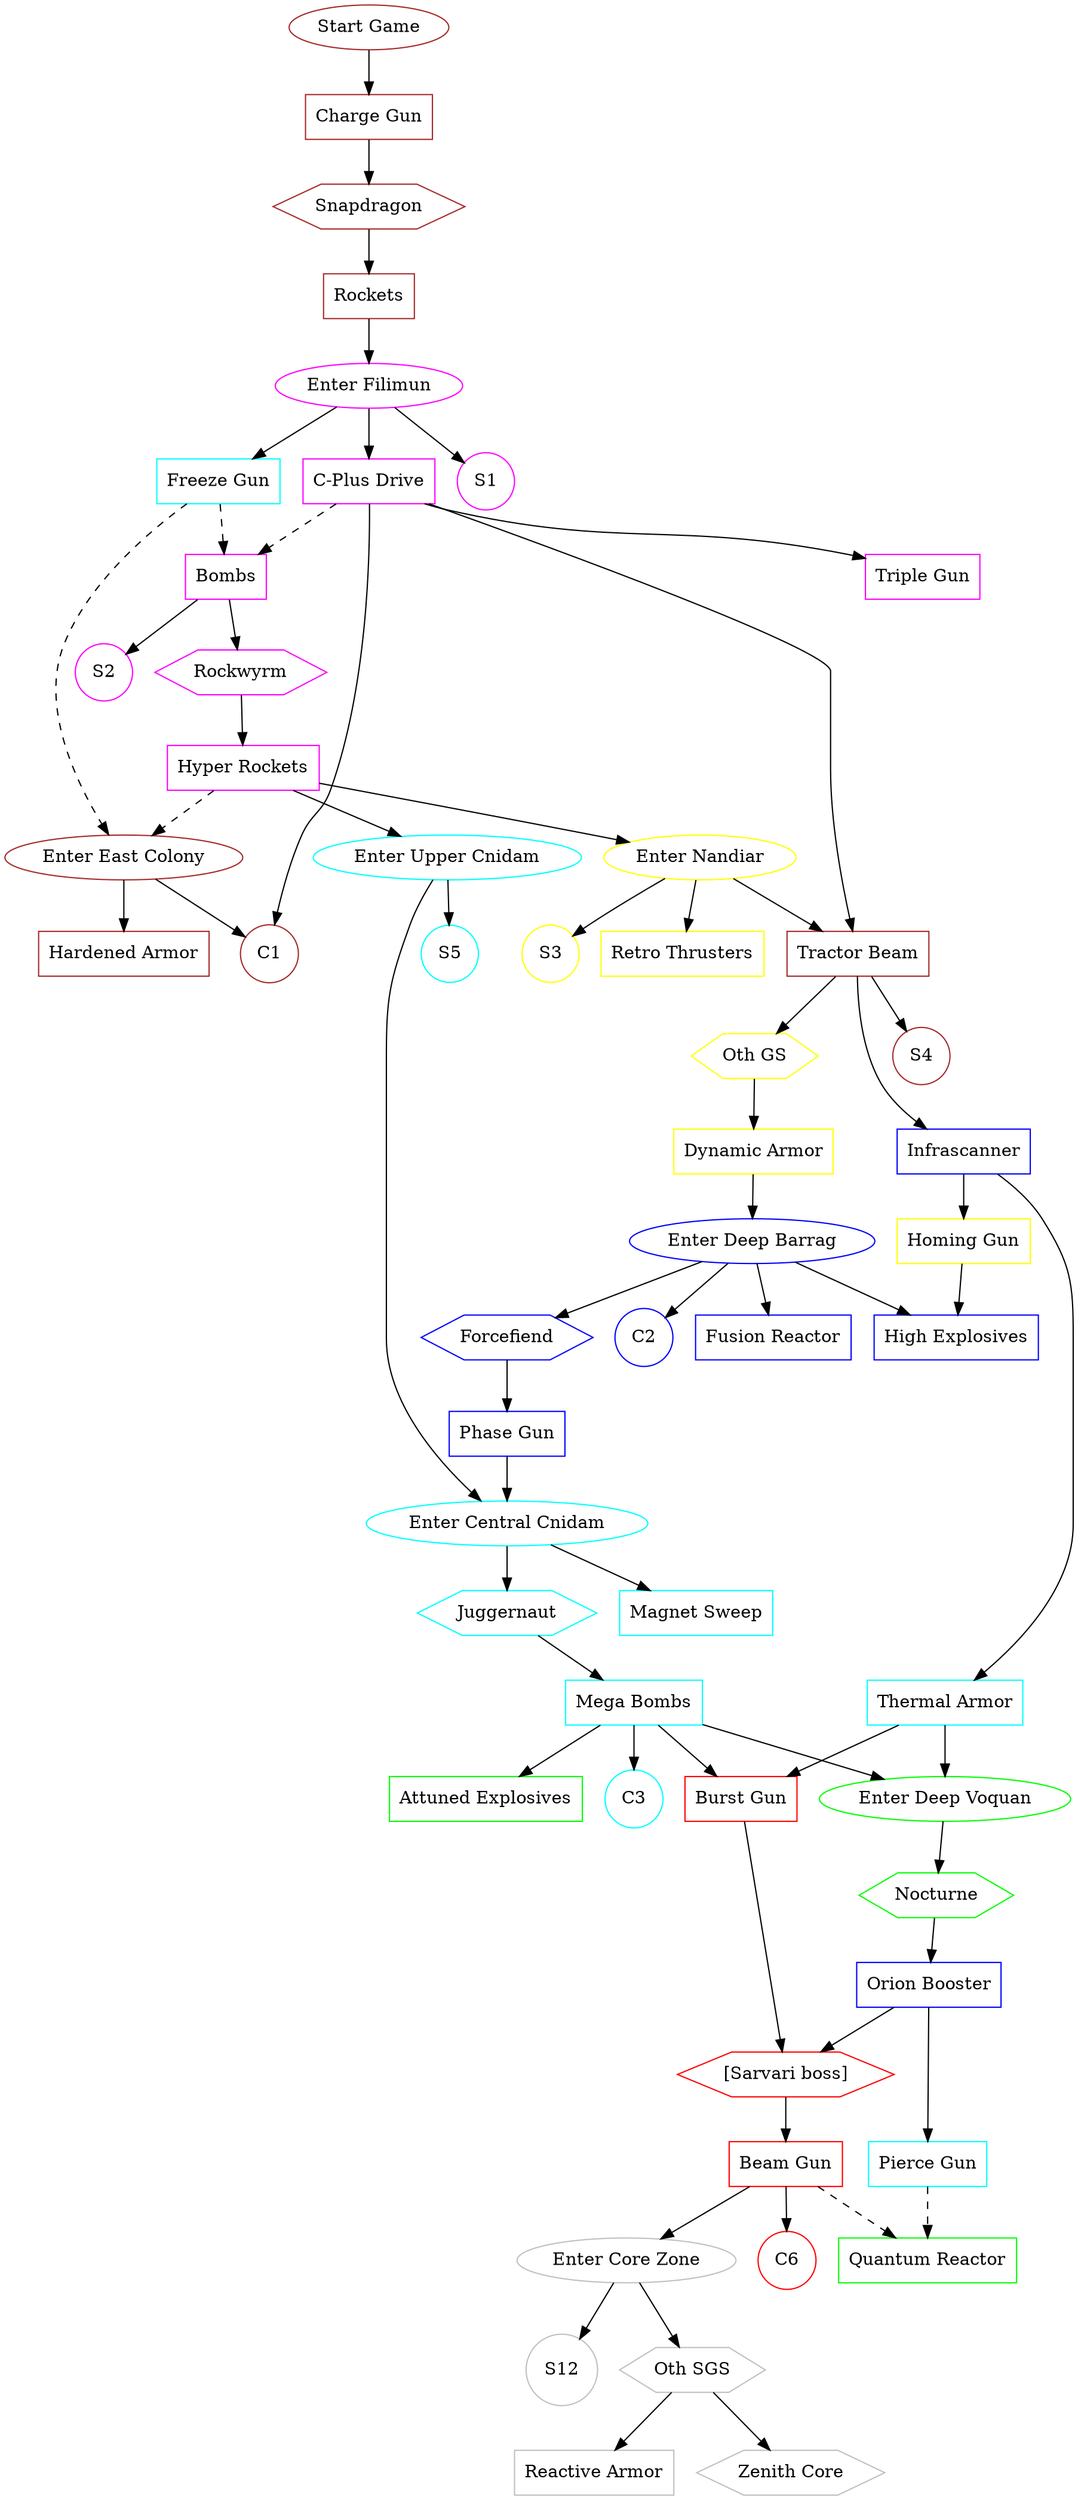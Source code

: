 digraph azimuth {

node [shape=box];

// Upgrades:
"Charge Gun" [color=brown];
"Rockets" [color=brown];
"Freeze Gun" [color=cyan];
"Hardened Armor" [color=brown];
"C-Plus Drive" [color=magenta];
"Triple Gun" [color=magenta];
"Bombs" [color=magenta];
"Hyper Rockets" [color=magenta];
"Tractor Beam" [color=brown];
"Homing Gun" [color=yellow];
"Retro Thrusters" [color=yellow];
"Phase Gun" [color=blue];
"Infrascanner" [color=blue];
"Fusion Reactor" [color=blue];
"Thermal Armor" [color=cyan];
"Dynamic Armor" [color=yellow];
"Magnet Sweep" [color=cyan];
"Mega Bombs" [color=cyan];
"High Explosives" [color=blue];
"Attuned Explosives" [color=green];
"Orion Booster" [color=blue];
"Quantum Reactor" [color=green];
"Burst Gun" [color=red];
"Pierce Gun" [color=cyan];
"Beam Gun" [color=red];
"Reactive Armor" [color=gray];
// Shield batteries:
"S1" [shape=circle, color=magenta];
"S2" [shape=circle, color=magenta];
"S3" [shape=circle, color=yellow];
"S4" [shape=circle, color=brown];
"S5" [shape=circle, color=cyan];
"S12" [shape=circle, color=gray];
// Capacitors:
"C1" [shape=circle, color=brown];
"C2" [shape=circle, color=blue];
"C3" [shape=circle, color=cyan];
"C6" [shape=circle, color=red];

// Bosses:
"Snapdragon" [shape=hexagon, color=brown];
"Rockwyrm" [shape=hexagon, color=magenta];
"Oth GS" [shape=hexagon, color=yellow];
"Forcefiend" [shape=hexagon, color=blue];
"Juggernaut" [shape=hexagon, color=cyan];
"Nocturne" [shape=hexagon, color=green];
"[Sarvari boss]" [shape=hexagon, color=red];
"Oth SGS" [shape=hexagon, color=gray];
"Zenith Core" [shape=hexagon, color=gray];

// Navigation:
"Start Game" [shape=ellipse, color=brown];
"Enter East Colony" [shape=ellipse, color=brown];
"Enter Filimun" [shape=ellipse, color=magenta];
"Enter Nandiar" [shape=ellipse, color=yellow];
"Enter Deep Barrag" [shape=ellipse, color=blue];
"Enter Upper Cnidam" [shape=ellipse, color=cyan];
"Enter Central Cnidam" [shape=ellipse, color=cyan];
"Enter Deep Voquan" [shape=ellipse, color=green];
"Enter Core Zone" [shape=ellipse, color=gray];

// Dependencies:
"Start Game" -> "Charge Gun" -> "Snapdragon" -> "Rockets";
"Rockets" -> "Enter Filimun";
"Enter Filimun" -> "S1";
"Enter Filimun" -> "Freeze Gun";
"Enter Filimun" -> "C-Plus Drive";
"C-Plus Drive" -> "Tractor Beam";
"Freeze Gun" -> "Enter East Colony" [style=dashed];
"Hyper Rockets" -> "Enter East Colony" [style=dashed];
"Enter East Colony" -> "Hardened Armor";
"Enter East Colony" -> "C1";
"C-Plus Drive" -> "C1";
"Freeze Gun" -> "Bombs" [style=dashed];
"C-Plus Drive" -> "Bombs" [style=dashed];
"Bombs" -> "Rockwyrm";
"Rockwyrm" -> "Hyper Rockets" -> "Enter Nandiar";
"C-Plus Drive" -> "Triple Gun";
"Oth GS" -> "Dynamic Armor";
"Enter Nandiar" -> "Tractor Beam";
"Bombs" -> "S2";
"Enter Nandiar" -> "Retro Thrusters";
"Enter Nandiar" -> "S3";
"Tractor Beam" -> "Infrascanner";
"Tractor Beam" -> "S4";
"Infrascanner" -> "Thermal Armor";
"Mega Bombs" -> "Burst Gun";
"Thermal Armor" -> "Burst Gun";
"Tractor Beam" -> "Oth GS";
"Infrascanner" -> "Homing Gun";
"Homing Gun" -> "High Explosives";
"Dynamic Armor" -> "Enter Deep Barrag";
"Enter Deep Barrag" -> "High Explosives";
"Enter Deep Barrag" -> "C2";
"Enter Deep Barrag" -> "Forcefiend";
"Forcefiend" -> "Phase Gun";
"Enter Deep Barrag" -> "Fusion Reactor";
"Hyper Rockets" -> "Enter Upper Cnidam";
"Enter Upper Cnidam" -> "S5";
"Enter Upper Cnidam" -> "Enter Central Cnidam";
"Phase Gun" -> "Enter Central Cnidam";
"Enter Central Cnidam" -> "Juggernaut";
"Enter Central Cnidam" -> "Magnet Sweep";
"Juggernaut" -> "Mega Bombs";
"Mega Bombs" -> "Enter Deep Voquan";
"Thermal Armor" -> "Enter Deep Voquan";
"Enter Deep Voquan" -> "Nocturne";
"Nocturne" -> "Orion Booster";
"Mega Bombs" -> "Attuned Explosives";
"Mega Bombs" -> "C3";
"Orion Booster" -> "Pierce Gun";
"Pierce Gun" -> "Quantum Reactor" [style=dashed];
"Orion Booster" -> "[Sarvari boss]";
"Burst Gun" -> "[Sarvari boss]";
"[Sarvari boss]" -> "Beam Gun";
"Beam Gun" -> "Quantum Reactor" [style=dashed];
"Beam Gun" -> "Enter Core Zone";
"Beam Gun" -> "C6";
"Enter Core Zone" -> "S12";
"Enter Core Zone" -> "Oth SGS";
"Oth SGS" -> "Reactive Armor";
"Oth SGS" -> "Zenith Core";

}

